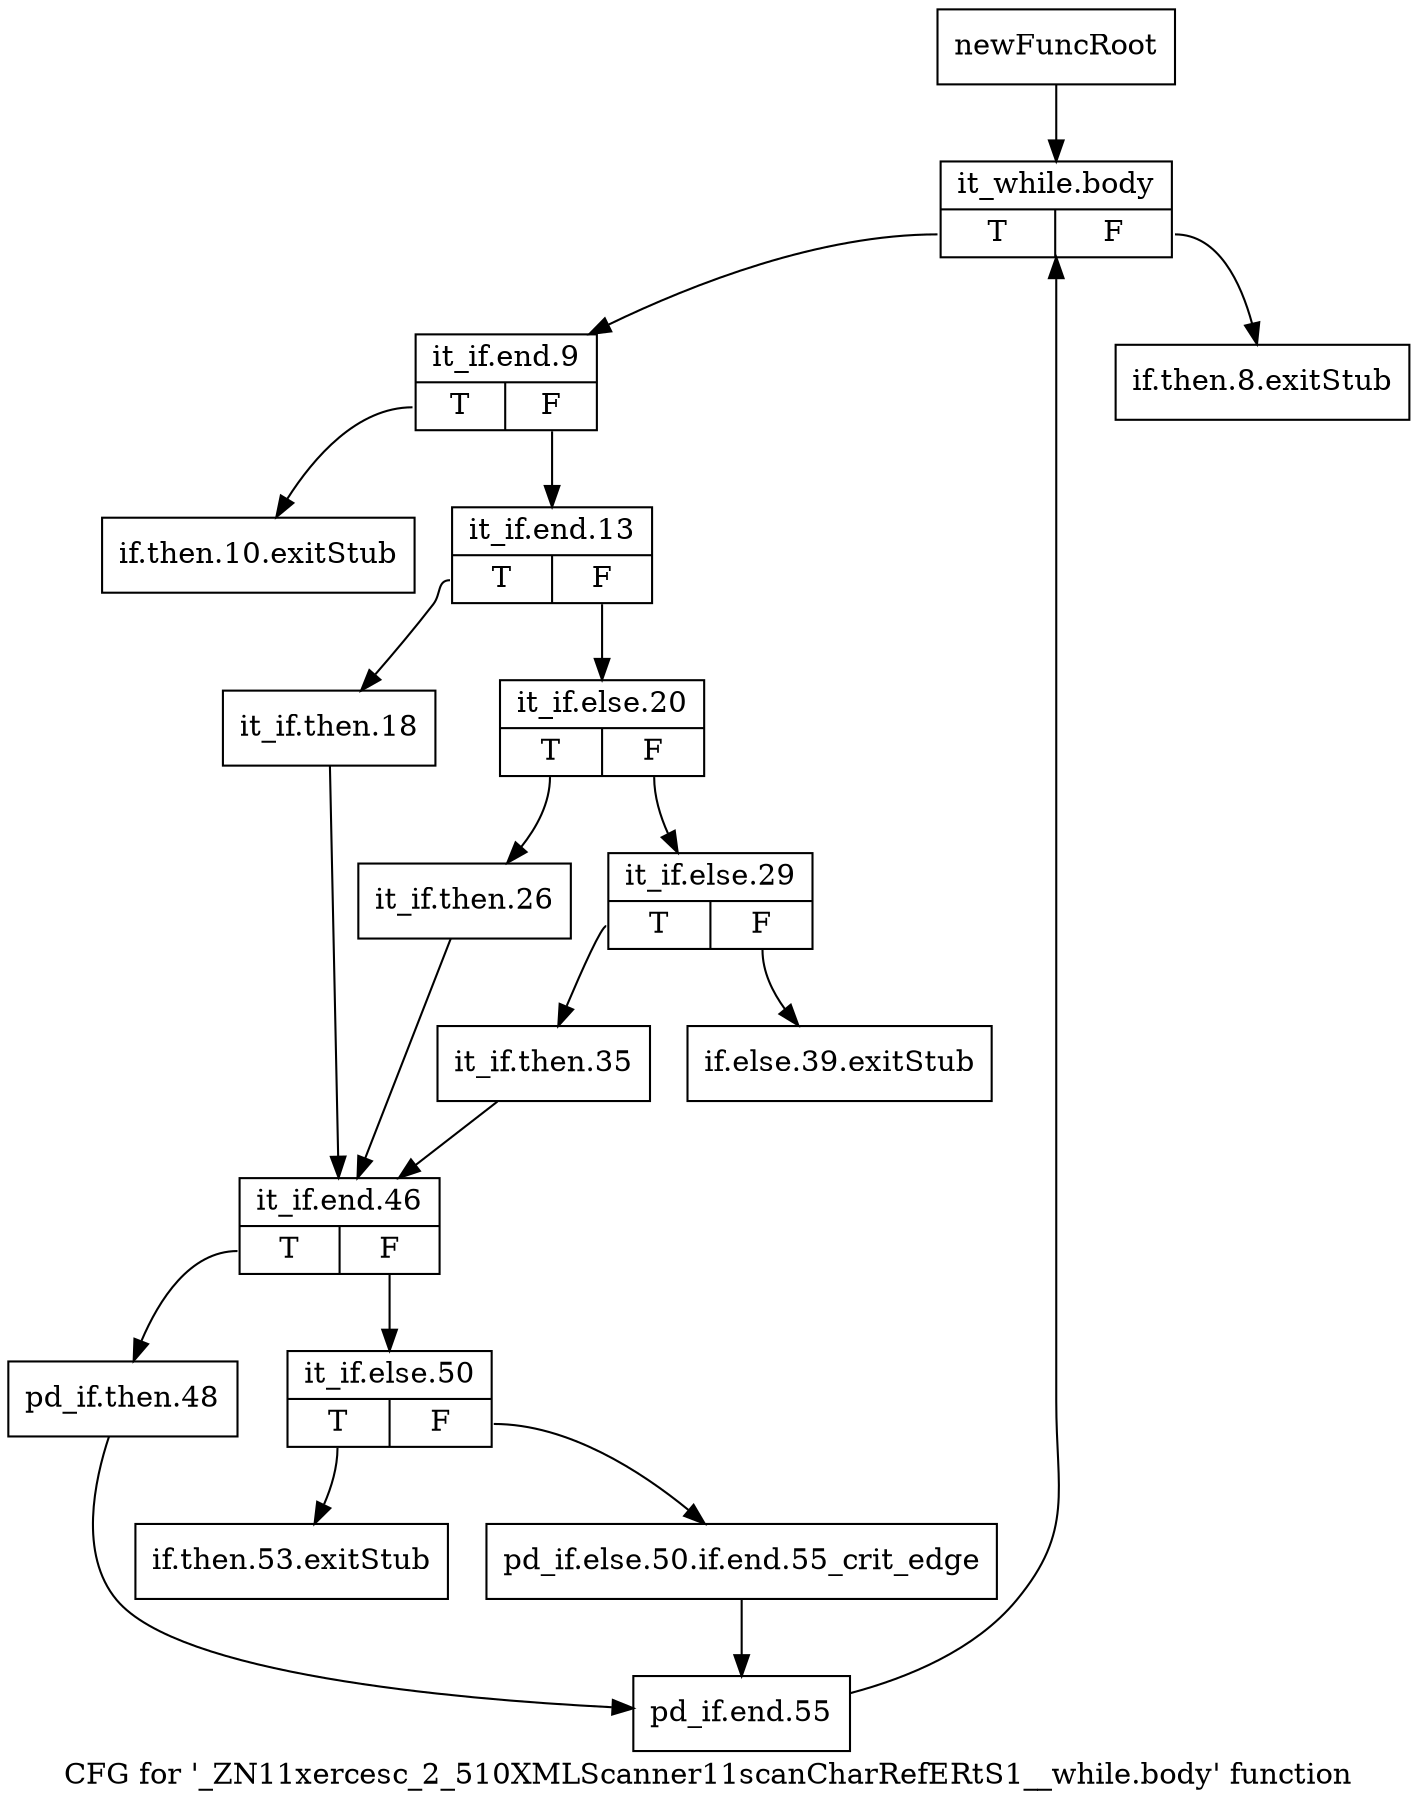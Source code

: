 digraph "CFG for '_ZN11xercesc_2_510XMLScanner11scanCharRefERtS1__while.body' function" {
	label="CFG for '_ZN11xercesc_2_510XMLScanner11scanCharRefERtS1__while.body' function";

	Node0x9b40530 [shape=record,label="{newFuncRoot}"];
	Node0x9b40530 -> Node0x9b406c0;
	Node0x9b40580 [shape=record,label="{if.then.8.exitStub}"];
	Node0x9b405d0 [shape=record,label="{if.then.10.exitStub}"];
	Node0x9b40620 [shape=record,label="{if.else.39.exitStub}"];
	Node0x9b40670 [shape=record,label="{if.then.53.exitStub}"];
	Node0x9b406c0 [shape=record,label="{it_while.body|{<s0>T|<s1>F}}"];
	Node0x9b406c0:s0 -> Node0x9b40710;
	Node0x9b406c0:s1 -> Node0x9b40580;
	Node0x9b40710 [shape=record,label="{it_if.end.9|{<s0>T|<s1>F}}"];
	Node0x9b40710:s0 -> Node0x9b405d0;
	Node0x9b40710:s1 -> Node0x9b40760;
	Node0x9b40760 [shape=record,label="{it_if.end.13|{<s0>T|<s1>F}}"];
	Node0x9b40760:s0 -> Node0x9b408f0;
	Node0x9b40760:s1 -> Node0x9b407b0;
	Node0x9b407b0 [shape=record,label="{it_if.else.20|{<s0>T|<s1>F}}"];
	Node0x9b407b0:s0 -> Node0x9b408a0;
	Node0x9b407b0:s1 -> Node0x9b40800;
	Node0x9b40800 [shape=record,label="{it_if.else.29|{<s0>T|<s1>F}}"];
	Node0x9b40800:s0 -> Node0x9b40850;
	Node0x9b40800:s1 -> Node0x9b40620;
	Node0x9b40850 [shape=record,label="{it_if.then.35}"];
	Node0x9b40850 -> Node0x9b40940;
	Node0x9b408a0 [shape=record,label="{it_if.then.26}"];
	Node0x9b408a0 -> Node0x9b40940;
	Node0x9b408f0 [shape=record,label="{it_if.then.18}"];
	Node0x9b408f0 -> Node0x9b40940;
	Node0x9b40940 [shape=record,label="{it_if.end.46|{<s0>T|<s1>F}}"];
	Node0x9b40940:s0 -> Node0x9b40a30;
	Node0x9b40940:s1 -> Node0x9b40990;
	Node0x9b40990 [shape=record,label="{it_if.else.50|{<s0>T|<s1>F}}"];
	Node0x9b40990:s0 -> Node0x9b40670;
	Node0x9b40990:s1 -> Node0x9b409e0;
	Node0x9b409e0 [shape=record,label="{pd_if.else.50.if.end.55_crit_edge}"];
	Node0x9b409e0 -> Node0x9b40a80;
	Node0x9b40a30 [shape=record,label="{pd_if.then.48}"];
	Node0x9b40a30 -> Node0x9b40a80;
	Node0x9b40a80 [shape=record,label="{pd_if.end.55}"];
	Node0x9b40a80 -> Node0x9b406c0;
}

